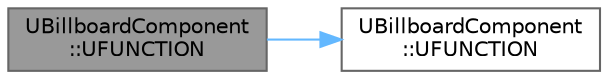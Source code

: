digraph "UBillboardComponent::UFUNCTION"
{
 // INTERACTIVE_SVG=YES
 // LATEX_PDF_SIZE
  bgcolor="transparent";
  edge [fontname=Helvetica,fontsize=10,labelfontname=Helvetica,labelfontsize=10];
  node [fontname=Helvetica,fontsize=10,shape=box,height=0.2,width=0.4];
  rankdir="LR";
  Node1 [id="Node000001",label="UBillboardComponent\l::UFUNCTION",height=0.2,width=0.4,color="gray40", fillcolor="grey60", style="filled", fontcolor="black",tooltip="Changed the opacity masked used by this component."];
  Node1 -> Node2 [id="edge1_Node000001_Node000002",color="steelblue1",style="solid",tooltip=" "];
  Node2 [id="Node000002",label="UBillboardComponent\l::UFUNCTION",height=0.2,width=0.4,color="grey40", fillcolor="white", style="filled",URL="$d1/dd2/classUBillboardComponent.html#ad05d38b9fb1e9a29749195f7c79e2ac4",tooltip="Change the sprite texture used by this component."];
}
